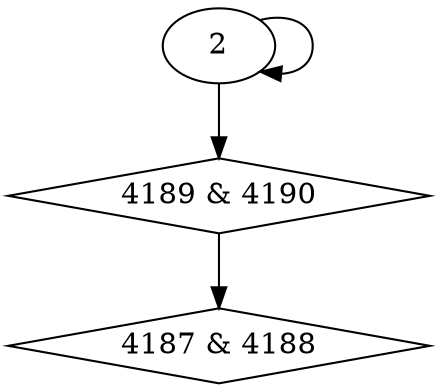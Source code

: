 digraph {
0 [label = "4187 & 4188", shape = diamond];
1 [label = "4189 & 4190", shape = diamond];
1 -> 0;
2 -> 1;
2 -> 2;
}
